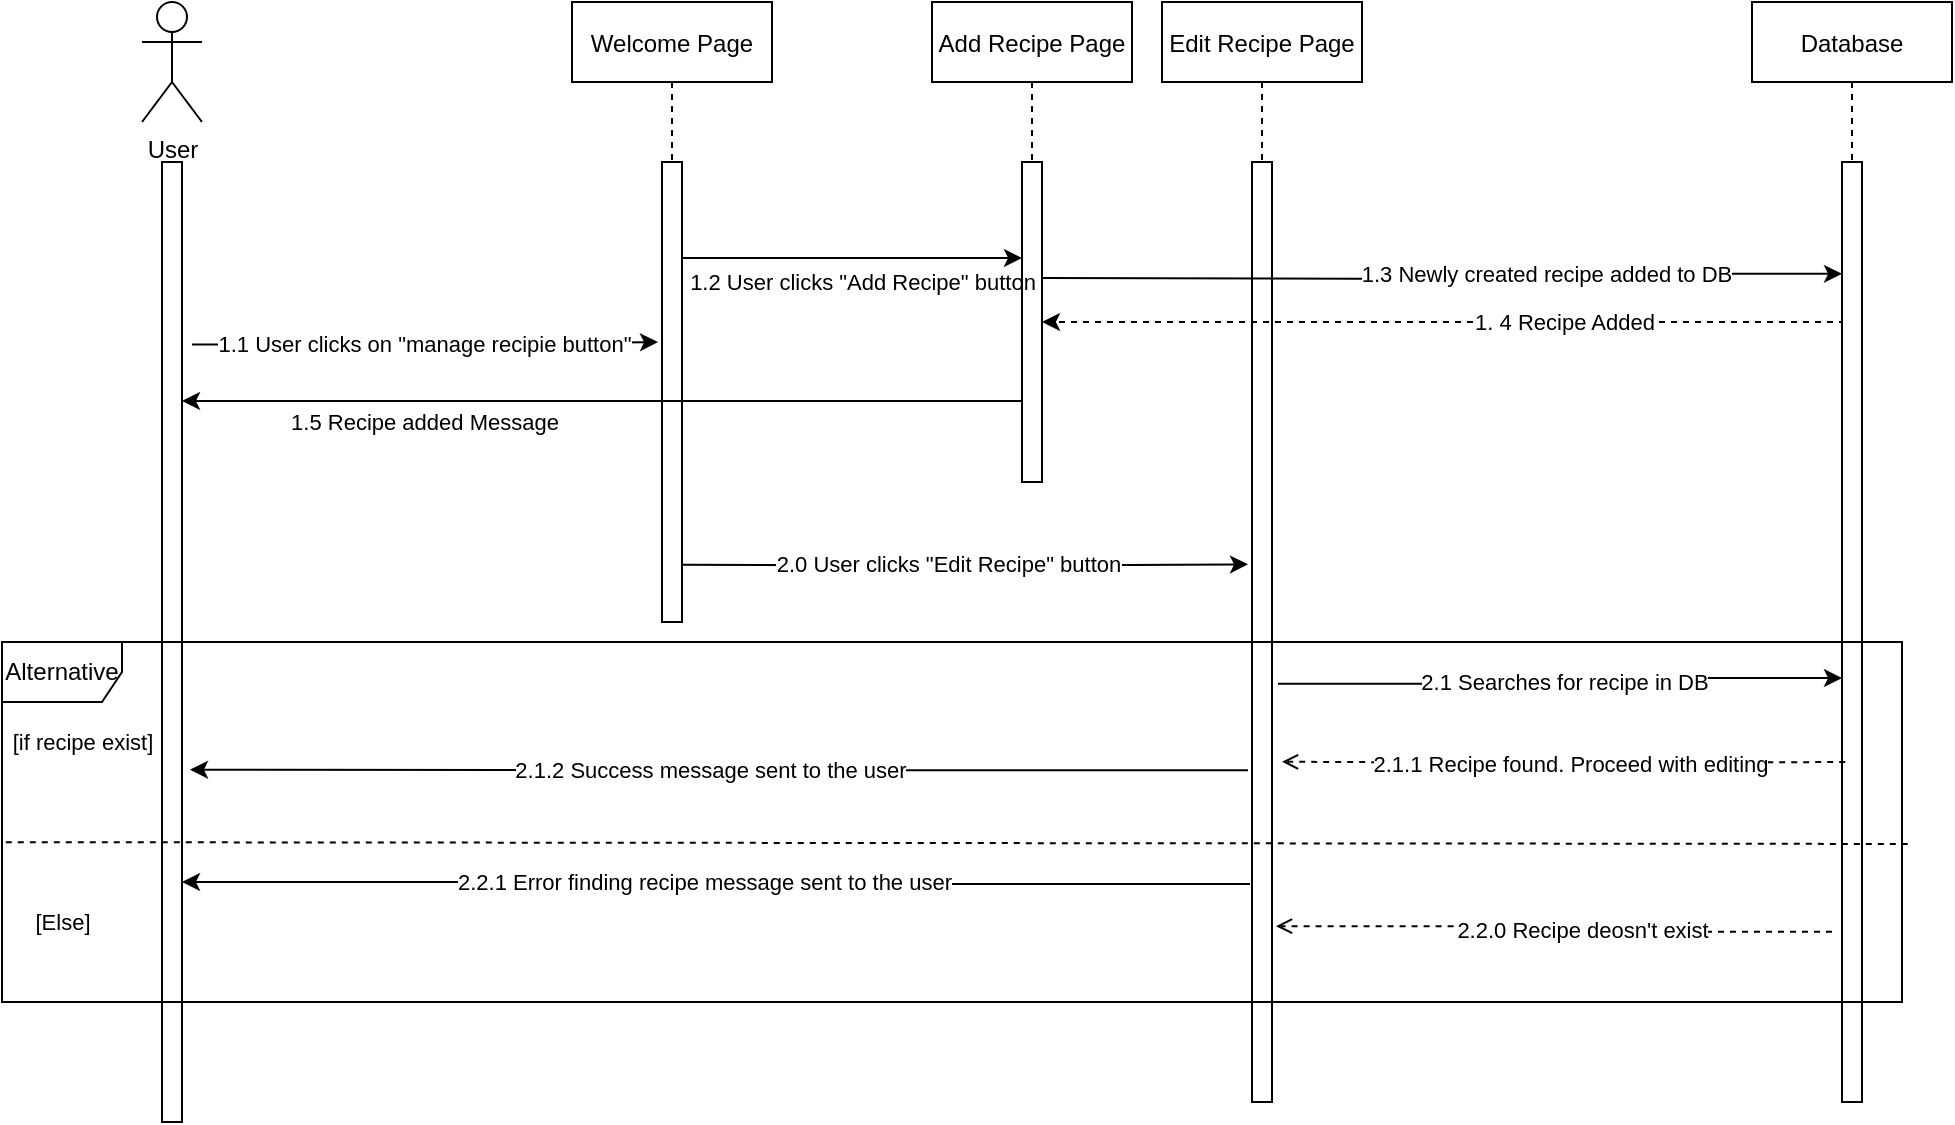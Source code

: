 <mxfile version="14.5.8" type="device"><diagram id="kgpKYQtTHZ0yAKxKKP6v" name="Page-1"><mxGraphModel dx="1280" dy="1234" grid="1" gridSize="10" guides="1" tooltips="1" connect="1" arrows="1" fold="1" page="0" pageScale="1" pageWidth="850" pageHeight="1100" math="0" shadow="0"><root><mxCell id="0"/><mxCell id="1" parent="0"/><mxCell id="F--qD4NwLURB20horH0p-7" value="" style="group" parent="1" vertex="1" connectable="0"><mxGeometry x="-50" y="440" width="940" height="180" as="geometry"/></mxCell><mxCell id="TKVWBMVfhUECPv126ZYL-43" value="Alternative" style="shape=umlFrame;whiteSpace=wrap;html=1;fillColor=none;" parent="F--qD4NwLURB20horH0p-7" vertex="1"><mxGeometry x="-10" width="950" height="180" as="geometry"/></mxCell><mxCell id="TKVWBMVfhUECPv126ZYL-48" value="[if recipe exist]" style="edgeLabel;html=1;align=center;verticalAlign=middle;resizable=0;points=[];" parent="F--qD4NwLURB20horH0p-7" vertex="1" connectable="0"><mxGeometry x="30.004" y="50.003" as="geometry"/></mxCell><mxCell id="TKVWBMVfhUECPv126ZYL-49" value="[Else]" style="edgeLabel;html=1;align=center;verticalAlign=middle;resizable=0;points=[];" parent="F--qD4NwLURB20horH0p-7" vertex="1" connectable="0"><mxGeometry x="20.003" y="140.003" as="geometry"/></mxCell><mxCell id="TKVWBMVfhUECPv126ZYL-45" value="" style="endArrow=none;html=1;dashed=1;entryX=1.003;entryY=0.561;entryDx=0;entryDy=0;entryPerimeter=0;exitX=0.002;exitY=0.556;exitDx=0;exitDy=0;exitPerimeter=0;" parent="F--qD4NwLURB20horH0p-7" source="TKVWBMVfhUECPv126ZYL-43" target="TKVWBMVfhUECPv126ZYL-43" edge="1"><mxGeometry width="50" height="50" relative="1" as="geometry"><mxPoint y="100" as="sourcePoint"/><mxPoint x="819.889" y="100" as="targetPoint"/></mxGeometry></mxCell><mxCell id="F--qD4NwLURB20horH0p-8" style="edgeStyle=orthogonalEdgeStyle;rounded=0;orthogonalLoop=1;jettySize=auto;html=1;exitX=-0.2;exitY=0.548;exitDx=0;exitDy=0;entryX=1.5;entryY=0.638;entryDx=0;entryDy=0;endArrow=open;endFill=0;dashed=1;exitPerimeter=0;entryPerimeter=0;" parent="F--qD4NwLURB20horH0p-7" target="TKVWBMVfhUECPv126ZYL-13" edge="1"><mxGeometry relative="1" as="geometry"><mxPoint x="911.605" y="60.0" as="sourcePoint"/><mxPoint x="389.998" y="60.12" as="targetPoint"/><Array as="points"/></mxGeometry></mxCell><mxCell id="F--qD4NwLURB20horH0p-9" value="2.1.1 Recipe found. Proceed with editing" style="edgeLabel;html=1;align=center;verticalAlign=middle;resizable=0;points=[];" parent="F--qD4NwLURB20horH0p-8" vertex="1" connectable="0"><mxGeometry x="0.092" y="2" relative="1" as="geometry"><mxPoint x="16" y="-1.05" as="offset"/></mxGeometry></mxCell><mxCell id="3nuBFxr9cyL0pnOWT2aG-1" value="Welcome Page" style="shape=umlLifeline;perimeter=lifelinePerimeter;container=0;collapsible=0;recursiveResize=0;rounded=0;shadow=0;strokeWidth=1;" parent="1" vertex="1"><mxGeometry x="225" y="120" width="100" height="80" as="geometry"/></mxCell><mxCell id="TKVWBMVfhUECPv126ZYL-16" style="edgeStyle=orthogonalEdgeStyle;rounded=0;orthogonalLoop=1;jettySize=auto;html=1;exitX=1;exitY=0.5;exitDx=0;exitDy=0;entryX=-0.2;entryY=0.428;entryDx=0;entryDy=0;entryPerimeter=0;" parent="1" target="TKVWBMVfhUECPv126ZYL-13" edge="1"><mxGeometry relative="1" as="geometry"><mxPoint x="280" y="401.4" as="sourcePoint"/><mxPoint x="565" y="400.03" as="targetPoint"/><Array as="points"/></mxGeometry></mxCell><mxCell id="TKVWBMVfhUECPv126ZYL-17" value="2.0 User clicks &quot;Edit Recipe&quot; button" style="edgeLabel;html=1;align=center;verticalAlign=middle;resizable=0;points=[];" parent="TKVWBMVfhUECPv126ZYL-16" vertex="1" connectable="0"><mxGeometry x="0.561" y="1" relative="1" as="geometry"><mxPoint x="-88" y="1" as="offset"/></mxGeometry></mxCell><mxCell id="TKVWBMVfhUECPv126ZYL-35" style="edgeStyle=orthogonalEdgeStyle;rounded=0;orthogonalLoop=1;jettySize=auto;html=1;exitX=1;exitY=0.25;exitDx=0;exitDy=0;entryX=0;entryY=0.25;entryDx=0;entryDy=0;endArrow=classic;endFill=1;" parent="1" edge="1"><mxGeometry relative="1" as="geometry"><mxPoint x="280" y="248.0" as="sourcePoint"/><mxPoint x="450" y="248.0" as="targetPoint"/></mxGeometry></mxCell><mxCell id="TKVWBMVfhUECPv126ZYL-36" value="1.2 User clicks &quot;Add Recipe&quot; button" style="edgeLabel;html=1;align=center;verticalAlign=middle;resizable=0;points=[];spacing=2;" parent="TKVWBMVfhUECPv126ZYL-35" vertex="1" connectable="0"><mxGeometry x="-0.141" y="3" relative="1" as="geometry"><mxPoint x="16.67" y="15" as="offset"/></mxGeometry></mxCell><mxCell id="TKVWBMVfhUECPv126ZYL-1" value="" style="rounded=0;whiteSpace=wrap;html=1;fillColor=none;" parent="1" vertex="1"><mxGeometry x="270" y="200" width="10" height="230" as="geometry"/></mxCell><mxCell id="TKVWBMVfhUECPv126ZYL-2" value="&lt;div&gt;User&lt;/div&gt;&lt;div&gt;&lt;br&gt;&lt;/div&gt;" style="shape=umlActor;verticalLabelPosition=bottom;verticalAlign=top;html=1;outlineConnect=0;fillColor=none;" parent="1" vertex="1"><mxGeometry x="10" y="120" width="30" height="60" as="geometry"/></mxCell><mxCell id="TKVWBMVfhUECPv126ZYL-6" style="edgeStyle=orthogonalEdgeStyle;rounded=0;orthogonalLoop=1;jettySize=auto;html=1;exitX=1.5;exitY=0.19;exitDx=0;exitDy=0;exitPerimeter=0;" parent="1" source="TKVWBMVfhUECPv126ZYL-5" edge="1"><mxGeometry relative="1" as="geometry"><mxPoint x="268" y="290" as="targetPoint"/></mxGeometry></mxCell><mxCell id="TKVWBMVfhUECPv126ZYL-7" value="1.1 User clicks on &quot;manage recipie button&quot;" style="edgeLabel;html=1;align=center;verticalAlign=middle;resizable=0;points=[];" parent="TKVWBMVfhUECPv126ZYL-6" vertex="1" connectable="0"><mxGeometry x="0.222" y="-2" relative="1" as="geometry"><mxPoint x="-27" y="-2" as="offset"/></mxGeometry></mxCell><mxCell id="TKVWBMVfhUECPv126ZYL-5" value="" style="rounded=0;whiteSpace=wrap;html=1;fillColor=none;" parent="1" vertex="1"><mxGeometry x="20" y="200" width="10" height="480" as="geometry"/></mxCell><mxCell id="TKVWBMVfhUECPv126ZYL-8" value="" style="rounded=0;whiteSpace=wrap;html=1;fillColor=none;" parent="1" vertex="1"><mxGeometry x="450" y="200" width="10" height="160" as="geometry"/></mxCell><mxCell id="TKVWBMVfhUECPv126ZYL-9" value="Add Recipe Page" style="shape=umlLifeline;perimeter=lifelinePerimeter;container=0;collapsible=0;recursiveResize=0;rounded=0;shadow=0;strokeWidth=1;" parent="1" vertex="1"><mxGeometry x="405" y="120" width="100" height="80" as="geometry"/></mxCell><mxCell id="TKVWBMVfhUECPv126ZYL-12" value="Edit Recipe Page" style="shape=umlLifeline;perimeter=lifelinePerimeter;container=0;collapsible=0;recursiveResize=0;rounded=0;shadow=0;strokeWidth=1;" parent="1" vertex="1"><mxGeometry x="520" y="120" width="100" height="80" as="geometry"/></mxCell><mxCell id="TKVWBMVfhUECPv126ZYL-13" value="" style="rounded=0;whiteSpace=wrap;html=1;fillColor=none;" parent="1" vertex="1"><mxGeometry x="565" y="200" width="10" height="470" as="geometry"/></mxCell><mxCell id="TKVWBMVfhUECPv126ZYL-31" style="edgeStyle=orthogonalEdgeStyle;rounded=0;orthogonalLoop=1;jettySize=auto;html=1;entryX=1;entryY=0.75;entryDx=0;entryDy=0;endArrow=classic;endFill=1;exitX=-0.1;exitY=0.768;exitDx=0;exitDy=0;exitPerimeter=0;" parent="1" source="TKVWBMVfhUECPv126ZYL-13" target="TKVWBMVfhUECPv126ZYL-5" edge="1"><mxGeometry relative="1" as="geometry"><mxPoint x="410" y="560" as="sourcePoint"/></mxGeometry></mxCell><mxCell id="TKVWBMVfhUECPv126ZYL-32" value="2.2.1 Error finding recipe message sent to the user" style="edgeLabel;html=1;align=center;verticalAlign=middle;resizable=0;points=[];" parent="TKVWBMVfhUECPv126ZYL-31" vertex="1" connectable="0"><mxGeometry x="0.67" y="2" relative="1" as="geometry"><mxPoint x="172" y="-2" as="offset"/></mxGeometry></mxCell><mxCell id="TKVWBMVfhUECPv126ZYL-22" value="Database" style="shape=umlLifeline;perimeter=lifelinePerimeter;container=0;collapsible=0;recursiveResize=0;rounded=0;shadow=0;strokeWidth=1;" parent="1" vertex="1"><mxGeometry x="815" y="120" width="100" height="80" as="geometry"/></mxCell><mxCell id="TKVWBMVfhUECPv126ZYL-33" style="edgeStyle=orthogonalEdgeStyle;rounded=0;orthogonalLoop=1;jettySize=auto;html=1;entryX=1;entryY=0.75;entryDx=0;entryDy=0;endArrow=classic;endFill=1;" parent="1" edge="1"><mxGeometry relative="1" as="geometry"><mxPoint x="450" y="319.5" as="sourcePoint"/><mxPoint x="30" y="319.5" as="targetPoint"/></mxGeometry></mxCell><mxCell id="TKVWBMVfhUECPv126ZYL-34" value="1.5 Recipe added Message" style="edgeLabel;html=1;align=center;verticalAlign=middle;resizable=0;points=[];" parent="TKVWBMVfhUECPv126ZYL-33" vertex="1" connectable="0"><mxGeometry x="0.67" y="2" relative="1" as="geometry"><mxPoint x="51" y="8" as="offset"/></mxGeometry></mxCell><mxCell id="TKVWBMVfhUECPv126ZYL-37" style="edgeStyle=orthogonalEdgeStyle;rounded=0;orthogonalLoop=1;jettySize=auto;html=1;exitX=1;exitY=0.25;exitDx=0;exitDy=0;entryX=0;entryY=0.119;entryDx=0;entryDy=0;endArrow=classic;endFill=1;entryPerimeter=0;" parent="1" target="TKVWBMVfhUECPv126ZYL-19" edge="1"><mxGeometry relative="1" as="geometry"><mxPoint x="460" y="258.0" as="sourcePoint"/><mxPoint x="630" y="258.0" as="targetPoint"/></mxGeometry></mxCell><mxCell id="TKVWBMVfhUECPv126ZYL-38" value="1.3 Newly created recipe added to DB" style="edgeLabel;html=1;align=center;verticalAlign=middle;resizable=0;points=[];" parent="TKVWBMVfhUECPv126ZYL-37" vertex="1" connectable="0"><mxGeometry x="-0.141" y="3" relative="1" as="geometry"><mxPoint x="79" as="offset"/></mxGeometry></mxCell><mxCell id="F--qD4NwLURB20horH0p-5" style="edgeStyle=orthogonalEdgeStyle;rounded=0;orthogonalLoop=1;jettySize=auto;html=1;exitX=0;exitY=0.25;exitDx=0;exitDy=0;entryX=1;entryY=0.5;entryDx=0;entryDy=0;dashed=1;" parent="1" source="TKVWBMVfhUECPv126ZYL-19" target="TKVWBMVfhUECPv126ZYL-8" edge="1"><mxGeometry relative="1" as="geometry"><Array as="points"><mxPoint x="860" y="280"/></Array></mxGeometry></mxCell><mxCell id="F--qD4NwLURB20horH0p-6" value="1. 4 Recipe Added" style="edgeLabel;html=1;align=center;verticalAlign=middle;resizable=0;points=[];" parent="F--qD4NwLURB20horH0p-5" vertex="1" connectable="0"><mxGeometry x="0.786" y="1" relative="1" as="geometry"><mxPoint x="213.33" y="-1" as="offset"/></mxGeometry></mxCell><mxCell id="TKVWBMVfhUECPv126ZYL-19" value="" style="rounded=0;whiteSpace=wrap;html=1;fillColor=none;" parent="1" vertex="1"><mxGeometry x="860" y="200" width="10" height="470" as="geometry"/></mxCell><mxCell id="F--qD4NwLURB20horH0p-14" style="edgeStyle=orthogonalEdgeStyle;rounded=0;orthogonalLoop=1;jettySize=auto;html=1;exitX=1.3;exitY=0.555;exitDx=0;exitDy=0;entryX=0;entryY=0.549;entryDx=0;entryDy=0;endArrow=classic;endFill=1;entryPerimeter=0;exitPerimeter=0;" parent="1" source="TKVWBMVfhUECPv126ZYL-13" target="TKVWBMVfhUECPv126ZYL-19" edge="1"><mxGeometry relative="1" as="geometry"><mxPoint x="580" y="462.07" as="sourcePoint"/><mxPoint x="980" y="460.0" as="targetPoint"/></mxGeometry></mxCell><mxCell id="F--qD4NwLURB20horH0p-15" value="2.1 Searches for recipe in DB" style="edgeLabel;html=1;align=center;verticalAlign=middle;resizable=0;points=[];" parent="F--qD4NwLURB20horH0p-14" vertex="1" connectable="0"><mxGeometry x="-0.141" y="3" relative="1" as="geometry"><mxPoint x="20" y="2.11" as="offset"/></mxGeometry></mxCell><mxCell id="TKVWBMVfhUECPv126ZYL-50" style="edgeStyle=orthogonalEdgeStyle;rounded=0;orthogonalLoop=1;jettySize=auto;html=1;exitX=-0.5;exitY=0.819;exitDx=0;exitDy=0;entryX=1.2;entryY=0.813;entryDx=0;entryDy=0;endArrow=open;endFill=0;dashed=1;exitPerimeter=0;entryPerimeter=0;" parent="1" source="TKVWBMVfhUECPv126ZYL-19" target="TKVWBMVfhUECPv126ZYL-13" edge="1"><mxGeometry relative="1" as="geometry"><mxPoint x="779.412" y="580.04" as="sourcePoint"/><mxPoint x="344.431" y="580" as="targetPoint"/></mxGeometry></mxCell><mxCell id="TKVWBMVfhUECPv126ZYL-51" value="2.2.0 Recipe deosn't exist" style="edgeLabel;html=1;align=center;verticalAlign=middle;resizable=0;points=[];" parent="TKVWBMVfhUECPv126ZYL-50" vertex="1" connectable="0"><mxGeometry x="0.092" y="2" relative="1" as="geometry"><mxPoint x="25.5" as="offset"/></mxGeometry></mxCell><mxCell id="CVOI_rbJVSKqWuK03DaO-3" style="edgeStyle=orthogonalEdgeStyle;rounded=0;orthogonalLoop=1;jettySize=auto;html=1;entryX=1.4;entryY=0.633;entryDx=0;entryDy=0;endArrow=classic;endFill=1;exitX=-0.2;exitY=0.647;exitDx=0;exitDy=0;exitPerimeter=0;entryPerimeter=0;" edge="1" parent="1" source="TKVWBMVfhUECPv126ZYL-13" target="TKVWBMVfhUECPv126ZYL-5"><mxGeometry relative="1" as="geometry"><mxPoint x="564" y="490.96" as="sourcePoint"/><mxPoint x="30" y="490" as="targetPoint"/></mxGeometry></mxCell><mxCell id="CVOI_rbJVSKqWuK03DaO-4" value="2.1.2 Success message sent to the user" style="edgeLabel;html=1;align=center;verticalAlign=middle;resizable=0;points=[];" vertex="1" connectable="0" parent="CVOI_rbJVSKqWuK03DaO-3"><mxGeometry x="0.67" y="2" relative="1" as="geometry"><mxPoint x="172" y="-2" as="offset"/></mxGeometry></mxCell></root></mxGraphModel></diagram></mxfile>
